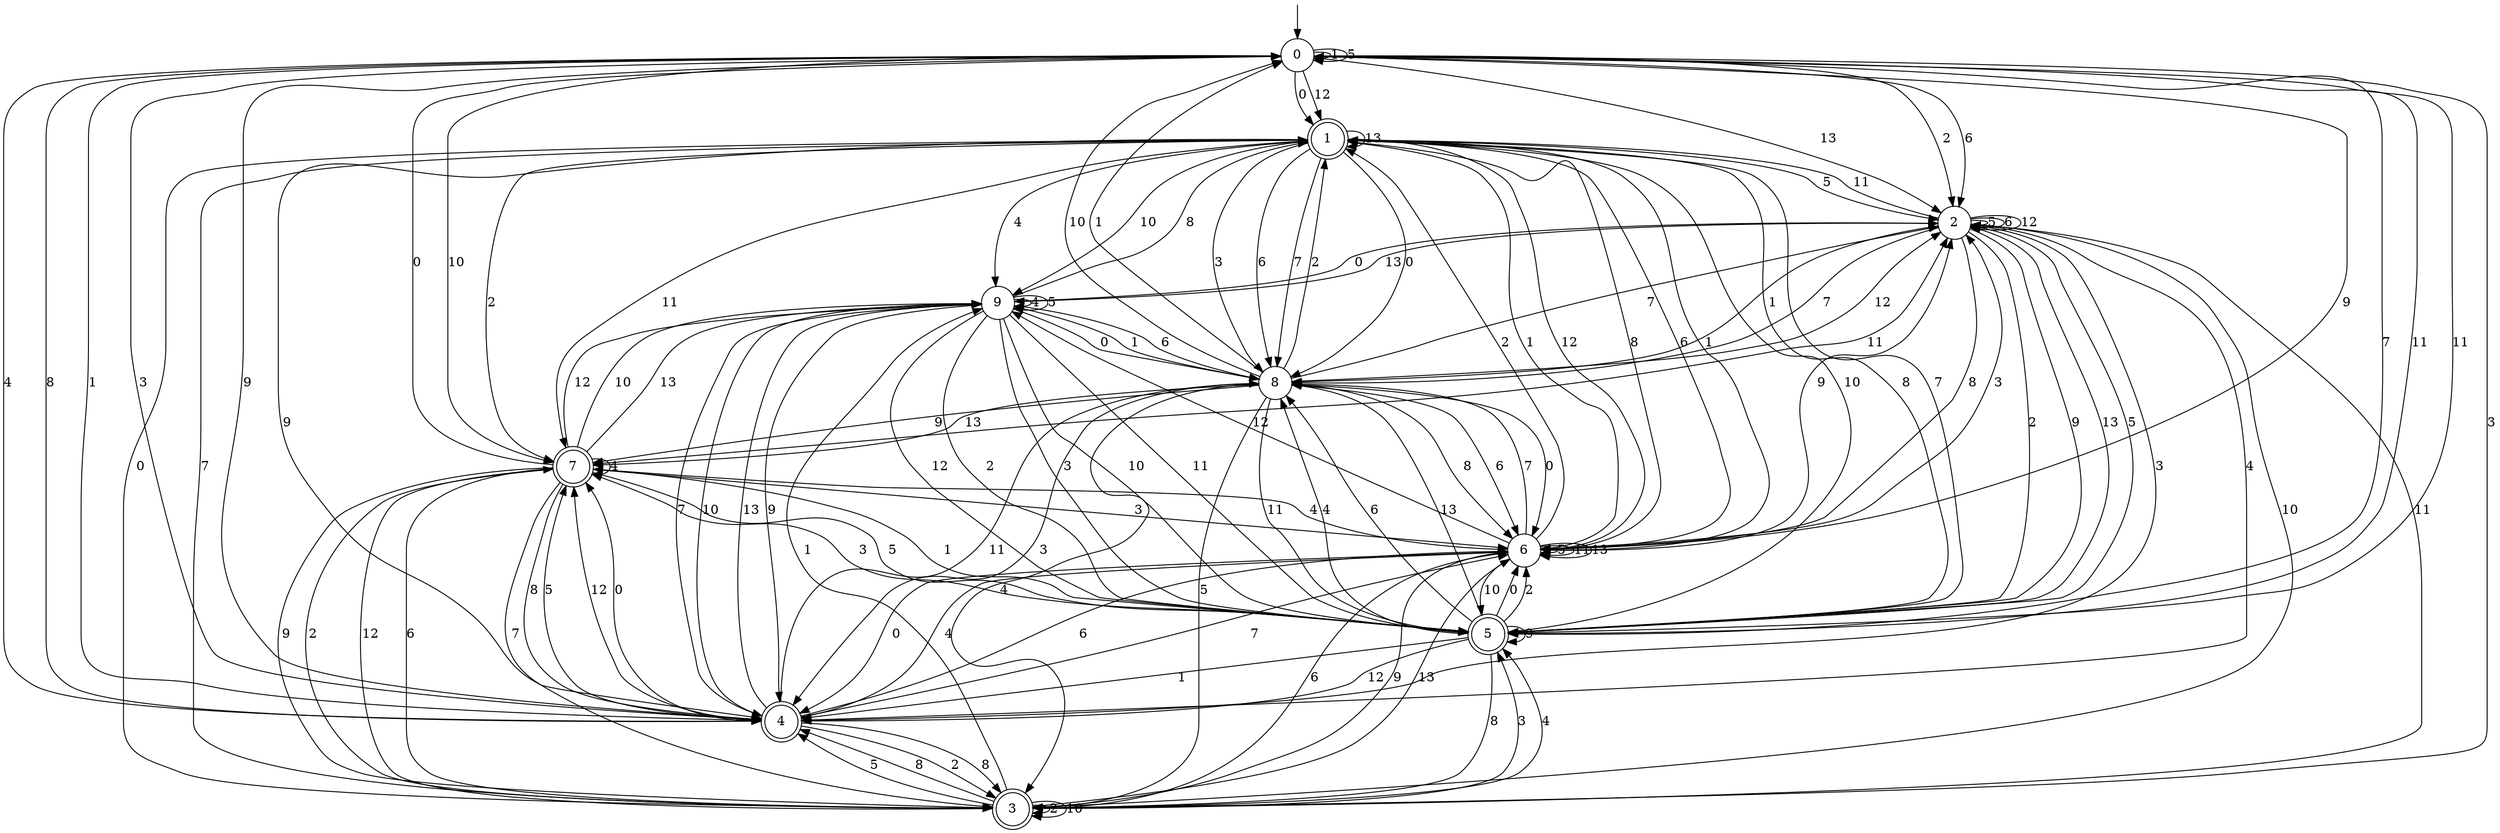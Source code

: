 digraph g {

	s0 [shape="circle" label="0"];
	s1 [shape="doublecircle" label="1"];
	s2 [shape="circle" label="2"];
	s3 [shape="doublecircle" label="3"];
	s4 [shape="doublecircle" label="4"];
	s5 [shape="doublecircle" label="5"];
	s6 [shape="circle" label="6"];
	s7 [shape="doublecircle" label="7"];
	s8 [shape="circle" label="8"];
	s9 [shape="circle" label="9"];
	s0 -> s1 [label="0"];
	s0 -> s0 [label="1"];
	s0 -> s2 [label="2"];
	s0 -> s3 [label="3"];
	s0 -> s4 [label="4"];
	s0 -> s0 [label="5"];
	s0 -> s2 [label="6"];
	s0 -> s5 [label="7"];
	s0 -> s4 [label="8"];
	s0 -> s6 [label="9"];
	s0 -> s7 [label="10"];
	s0 -> s5 [label="11"];
	s0 -> s1 [label="12"];
	s0 -> s2 [label="13"];
	s1 -> s8 [label="0"];
	s1 -> s6 [label="1"];
	s1 -> s7 [label="2"];
	s1 -> s8 [label="3"];
	s1 -> s9 [label="4"];
	s1 -> s2 [label="5"];
	s1 -> s8 [label="6"];
	s1 -> s8 [label="7"];
	s1 -> s5 [label="8"];
	s1 -> s4 [label="9"];
	s1 -> s9 [label="10"];
	s1 -> s7 [label="11"];
	s1 -> s6 [label="12"];
	s1 -> s1 [label="13"];
	s2 -> s9 [label="0"];
	s2 -> s8 [label="1"];
	s2 -> s5 [label="2"];
	s2 -> s4 [label="3"];
	s2 -> s4 [label="4"];
	s2 -> s2 [label="5"];
	s2 -> s2 [label="6"];
	s2 -> s8 [label="7"];
	s2 -> s6 [label="8"];
	s2 -> s5 [label="9"];
	s2 -> s3 [label="10"];
	s2 -> s1 [label="11"];
	s2 -> s2 [label="12"];
	s2 -> s5 [label="13"];
	s3 -> s1 [label="0"];
	s3 -> s9 [label="1"];
	s3 -> s3 [label="2"];
	s3 -> s5 [label="3"];
	s3 -> s5 [label="4"];
	s3 -> s4 [label="5"];
	s3 -> s6 [label="6"];
	s3 -> s1 [label="7"];
	s3 -> s4 [label="8"];
	s3 -> s6 [label="9"];
	s3 -> s3 [label="10"];
	s3 -> s2 [label="11"];
	s3 -> s7 [label="12"];
	s3 -> s6 [label="13"];
	s4 -> s7 [label="0"];
	s4 -> s0 [label="1"];
	s4 -> s3 [label="2"];
	s4 -> s0 [label="3"];
	s4 -> s6 [label="4"];
	s4 -> s7 [label="5"];
	s4 -> s6 [label="6"];
	s4 -> s6 [label="7"];
	s4 -> s3 [label="8"];
	s4 -> s0 [label="9"];
	s4 -> s9 [label="10"];
	s4 -> s8 [label="11"];
	s4 -> s7 [label="12"];
	s4 -> s9 [label="13"];
	s5 -> s6 [label="0"];
	s5 -> s4 [label="1"];
	s5 -> s6 [label="2"];
	s5 -> s7 [label="3"];
	s5 -> s8 [label="4"];
	s5 -> s2 [label="5"];
	s5 -> s8 [label="6"];
	s5 -> s1 [label="7"];
	s5 -> s3 [label="8"];
	s5 -> s5 [label="9"];
	s5 -> s1 [label="10"];
	s5 -> s0 [label="11"];
	s5 -> s4 [label="12"];
	s5 -> s8 [label="13"];
	s6 -> s4 [label="0"];
	s6 -> s1 [label="1"];
	s6 -> s1 [label="2"];
	s6 -> s2 [label="3"];
	s6 -> s7 [label="4"];
	s6 -> s6 [label="5"];
	s6 -> s1 [label="6"];
	s6 -> s8 [label="7"];
	s6 -> s1 [label="8"];
	s6 -> s2 [label="9"];
	s6 -> s5 [label="10"];
	s6 -> s6 [label="11"];
	s6 -> s9 [label="12"];
	s6 -> s6 [label="13"];
	s7 -> s0 [label="0"];
	s7 -> s5 [label="1"];
	s7 -> s3 [label="2"];
	s7 -> s6 [label="3"];
	s7 -> s7 [label="4"];
	s7 -> s5 [label="5"];
	s7 -> s3 [label="6"];
	s7 -> s3 [label="7"];
	s7 -> s4 [label="8"];
	s7 -> s3 [label="9"];
	s7 -> s9 [label="10"];
	s7 -> s2 [label="11"];
	s7 -> s9 [label="12"];
	s7 -> s9 [label="13"];
	s8 -> s6 [label="0"];
	s8 -> s0 [label="1"];
	s8 -> s1 [label="2"];
	s8 -> s4 [label="3"];
	s8 -> s3 [label="4"];
	s8 -> s3 [label="5"];
	s8 -> s6 [label="6"];
	s8 -> s2 [label="7"];
	s8 -> s6 [label="8"];
	s8 -> s7 [label="9"];
	s8 -> s0 [label="10"];
	s8 -> s5 [label="11"];
	s8 -> s2 [label="12"];
	s8 -> s7 [label="13"];
	s9 -> s8 [label="0"];
	s9 -> s8 [label="1"];
	s9 -> s5 [label="2"];
	s9 -> s5 [label="3"];
	s9 -> s9 [label="4"];
	s9 -> s9 [label="5"];
	s9 -> s8 [label="6"];
	s9 -> s4 [label="7"];
	s9 -> s1 [label="8"];
	s9 -> s4 [label="9"];
	s9 -> s5 [label="10"];
	s9 -> s5 [label="11"];
	s9 -> s5 [label="12"];
	s9 -> s2 [label="13"];

__start0 [label="" shape="none" width="0" height="0"];
__start0 -> s0;

}

